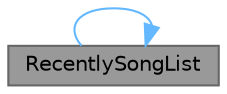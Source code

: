 digraph "RecentlySongList"
{
 // LATEX_PDF_SIZE
  bgcolor="transparent";
  edge [fontname=Helvetica,fontsize=10,labelfontname=Helvetica,labelfontsize=10];
  node [fontname=Helvetica,fontsize=10,shape=box,height=0.2,width=0.4];
  rankdir="LR";
  Node1 [id="Node000001",label="RecentlySongList",height=0.2,width=0.4,color="gray40", fillcolor="grey60", style="filled", fontcolor="black",tooltip="构造函数，初始化最近歌单界面"];
  Node1 -> Node1 [id="edge1_Node000001_Node000001",color="steelblue1",style="solid",tooltip=" "];
}
